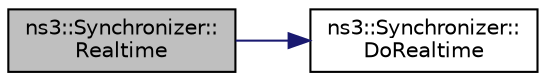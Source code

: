 digraph "ns3::Synchronizer::Realtime"
{
  edge [fontname="Helvetica",fontsize="10",labelfontname="Helvetica",labelfontsize="10"];
  node [fontname="Helvetica",fontsize="10",shape=record];
  rankdir="LR";
  Node1 [label="ns3::Synchronizer::\lRealtime",height=0.2,width=0.4,color="black", fillcolor="grey75", style="filled", fontcolor="black"];
  Node1 -> Node2 [color="midnightblue",fontsize="10",style="solid"];
  Node2 [label="ns3::Synchronizer::\lDoRealtime",height=0.2,width=0.4,color="black", fillcolor="white", style="filled",URL="$df/d6a/classns3_1_1Synchronizer.html#a328ba5b729875de0875d9a8839e3cfd4",tooltip="Return true if this synchronizer is actually synchronizing to a realtime clock. "];
}
